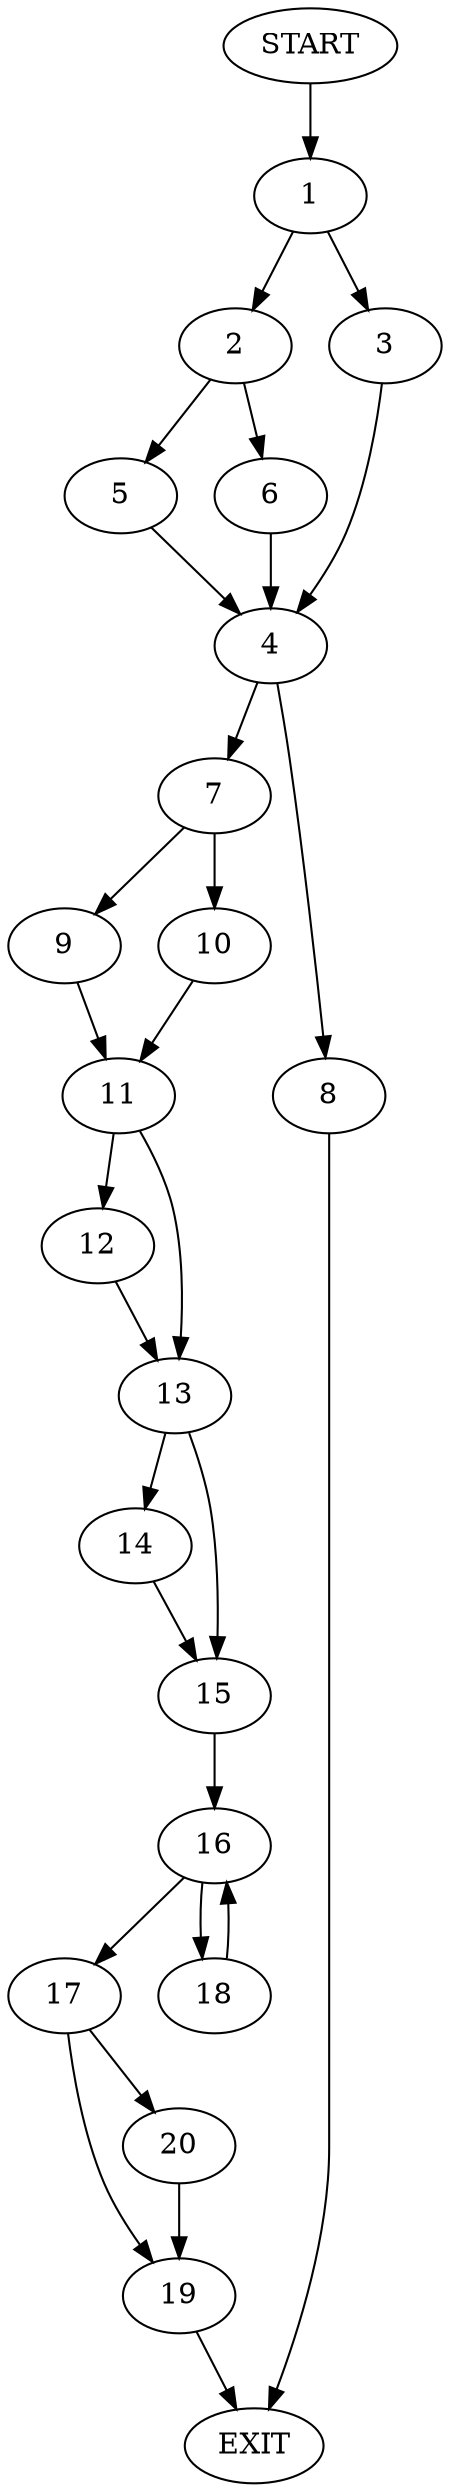 digraph {
0 [label="START"]
21 [label="EXIT"]
0 -> 1
1 -> 2
1 -> 3
3 -> 4
2 -> 5
2 -> 6
5 -> 4
6 -> 4
4 -> 7
4 -> 8
7 -> 9
7 -> 10
8 -> 21
10 -> 11
9 -> 11
11 -> 12
11 -> 13
13 -> 14
13 -> 15
12 -> 13
14 -> 15
15 -> 16
16 -> 17
16 -> 18
18 -> 16
17 -> 19
17 -> 20
20 -> 19
19 -> 21
}

